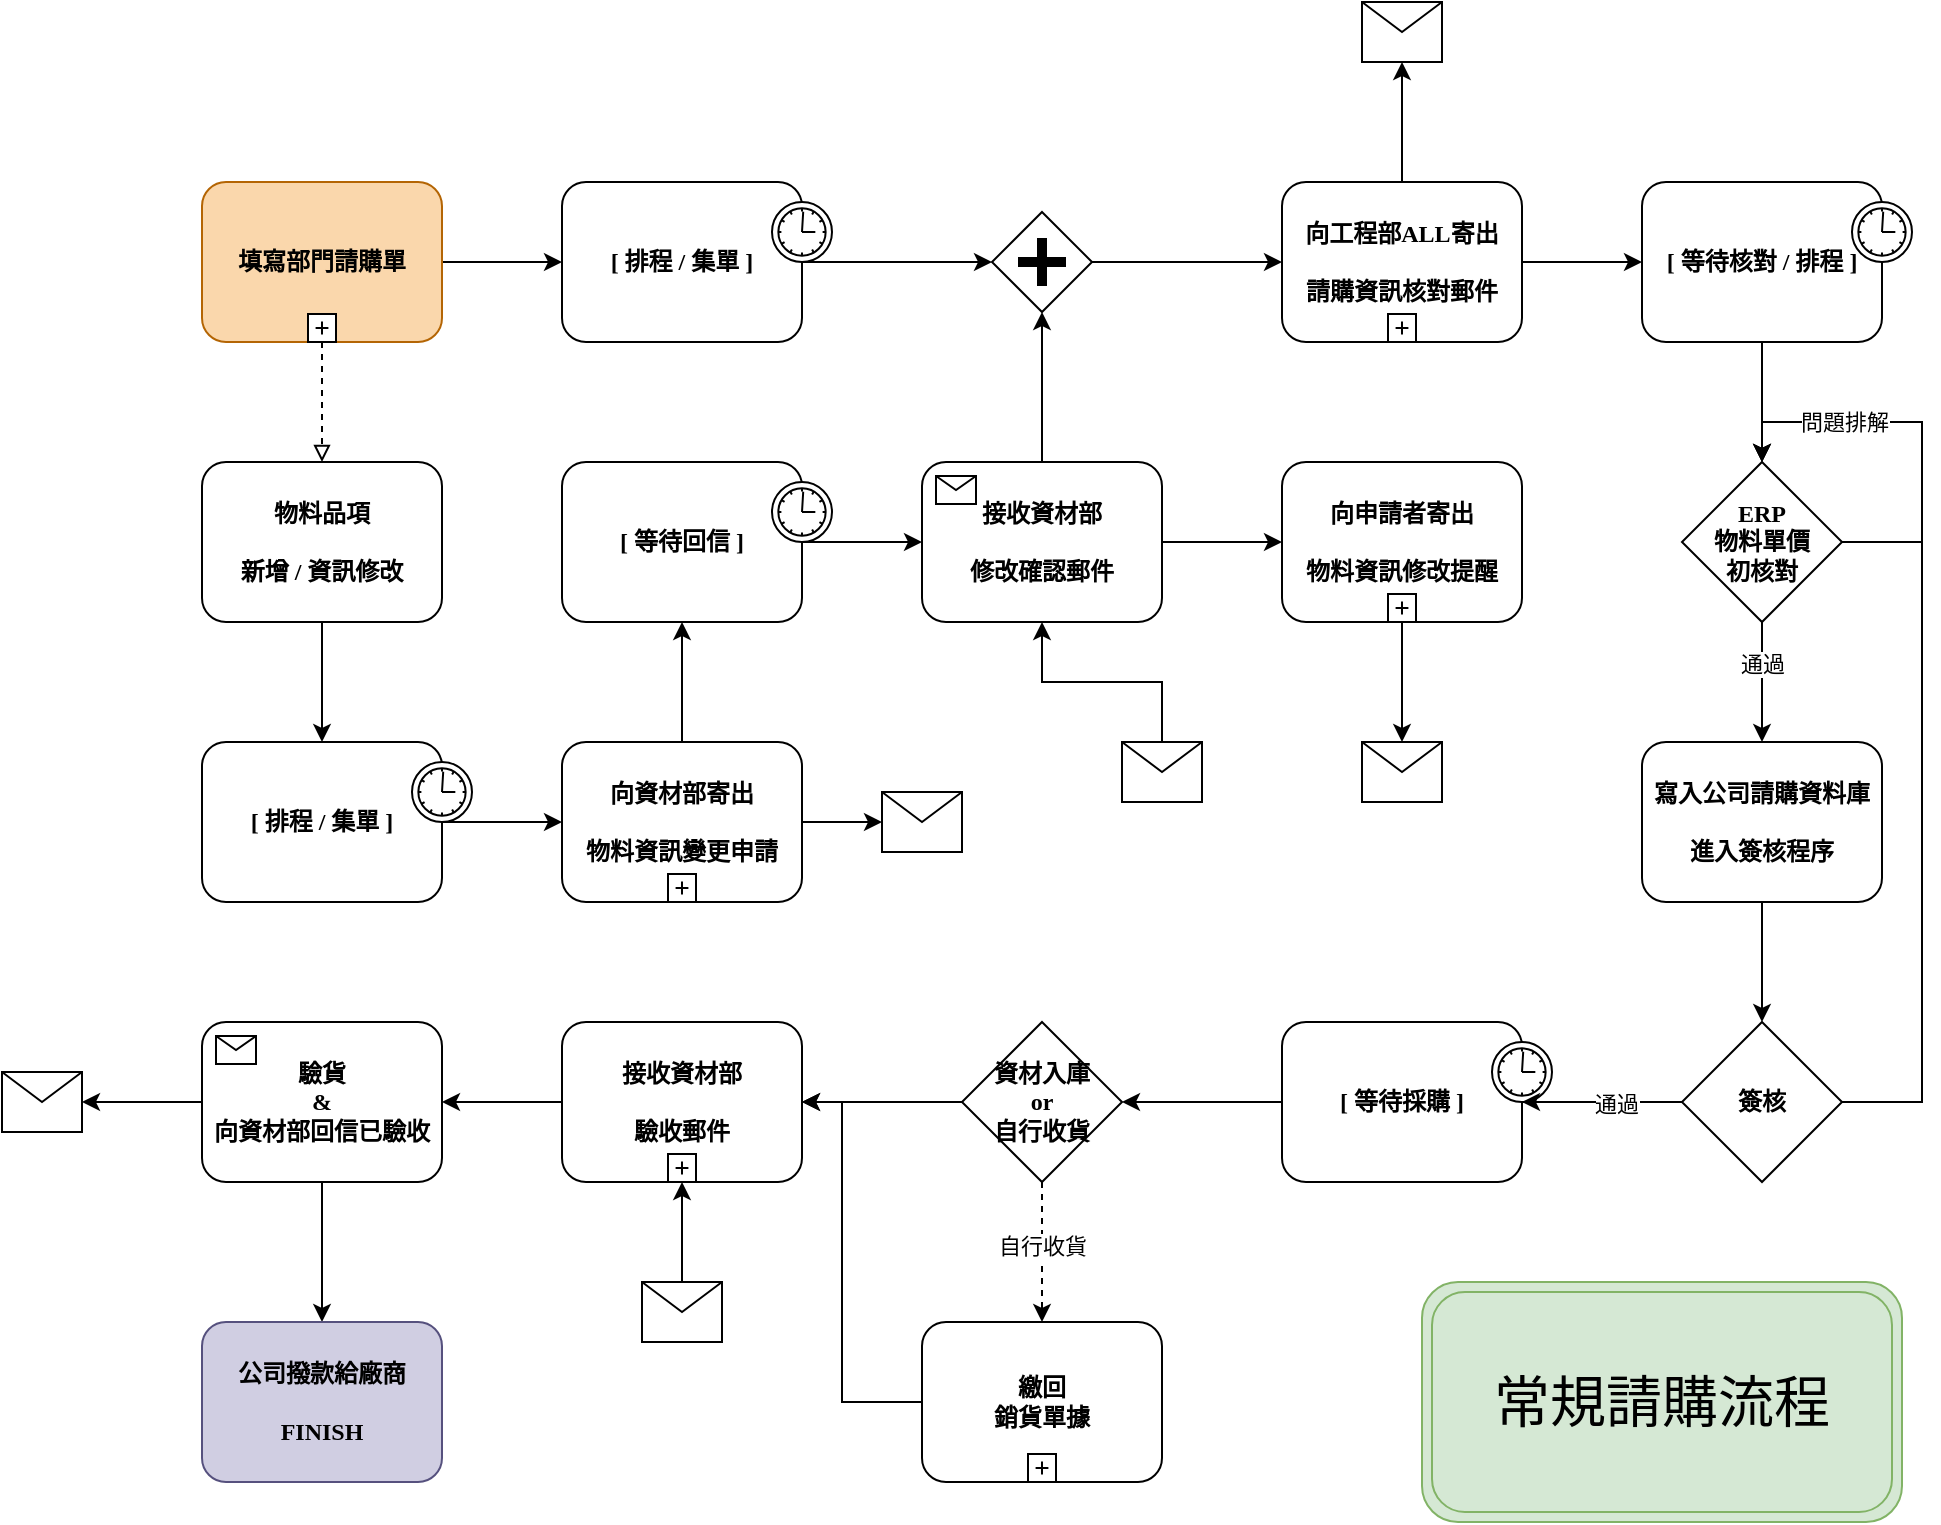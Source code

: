 <mxfile version="24.2.5" type="github">
  <diagram name="Page-1" id="2a216829-ef6e-dabb-86c1-c78162f3ba2b">
    <mxGraphModel dx="1687" dy="878" grid="1" gridSize="10" guides="1" tooltips="1" connect="1" arrows="1" fold="1" page="1" pageScale="1" pageWidth="1100" pageHeight="850" background="none" math="0" shadow="0">
      <root>
        <mxCell id="0" />
        <mxCell id="1" parent="0" />
        <mxCell id="7a84cebc1def654-34" value="" style="shape=message;whiteSpace=wrap;html=1;fontFamily=Noto Sans Traditional Chinese;fontSource=https%3A%2F%2Ffonts.googleapis.com%2Fcss%3Ffamily%3DNoto%2BSans%2BTraditional%2BChinese;fontStyle=1" parent="1" vertex="1">
          <mxGeometry x="490" y="425" width="40" height="30" as="geometry" />
        </mxCell>
        <mxCell id="TqzZcvi7zWRWRfFv5Fhy-15" style="edgeStyle=orthogonalEdgeStyle;rounded=0;orthogonalLoop=1;jettySize=auto;html=1;exitX=0.5;exitY=1;exitDx=0;exitDy=0;dashed=1;endArrow=block;endFill=0;fontFamily=Noto Sans Traditional Chinese;fontSource=https%3A%2F%2Ffonts.googleapis.com%2Fcss%3Ffamily%3DNoto%2BSans%2BTraditional%2BChinese;fontStyle=1" parent="1" source="TqzZcvi7zWRWRfFv5Fhy-11" target="TqzZcvi7zWRWRfFv5Fhy-14" edge="1">
          <mxGeometry relative="1" as="geometry" />
        </mxCell>
        <mxCell id="6lyfN-rFkKTdbZu22b-i-31" style="edgeStyle=orthogonalEdgeStyle;rounded=0;orthogonalLoop=1;jettySize=auto;html=1;" edge="1" parent="1" source="TqzZcvi7zWRWRfFv5Fhy-11" target="6lyfN-rFkKTdbZu22b-i-29">
          <mxGeometry relative="1" as="geometry" />
        </mxCell>
        <mxCell id="TqzZcvi7zWRWRfFv5Fhy-11" value="填寫部門請購單" style="html=1;whiteSpace=wrap;rounded=1;fontFamily=Noto Sans Traditional Chinese;fontSource=https%3A%2F%2Ffonts.googleapis.com%2Fcss%3Ffamily%3DNoto%2BSans%2BTraditional%2BChinese;fontStyle=1;fillColor=#fad7ac;strokeColor=#b46504;" parent="1" vertex="1">
          <mxGeometry x="150" y="120" width="120" height="80" as="geometry" />
        </mxCell>
        <mxCell id="TqzZcvi7zWRWRfFv5Fhy-12" value="" style="html=1;shape=plus;fontFamily=Noto Sans Traditional Chinese;fontSource=https%3A%2F%2Ffonts.googleapis.com%2Fcss%3Ffamily%3DNoto%2BSans%2BTraditional%2BChinese;fontStyle=1" parent="TqzZcvi7zWRWRfFv5Fhy-11" vertex="1">
          <mxGeometry x="0.5" y="1" width="14" height="14" relative="1" as="geometry">
            <mxPoint x="-7" y="-14" as="offset" />
          </mxGeometry>
        </mxCell>
        <mxCell id="TqzZcvi7zWRWRfFv5Fhy-32" style="edgeStyle=orthogonalEdgeStyle;rounded=0;orthogonalLoop=1;jettySize=auto;html=1;fontFamily=Noto Sans Traditional Chinese;fontSource=https%3A%2F%2Ffonts.googleapis.com%2Fcss%3Ffamily%3DNoto%2BSans%2BTraditional%2BChinese;fontStyle=1" parent="1" source="TqzZcvi7zWRWRfFv5Fhy-14" target="TqzZcvi7zWRWRfFv5Fhy-19" edge="1">
          <mxGeometry relative="1" as="geometry" />
        </mxCell>
        <mxCell id="TqzZcvi7zWRWRfFv5Fhy-14" value="物料品項&lt;div&gt;&lt;br&gt;&lt;div&gt;新增 /&amp;nbsp;&lt;span style=&quot;background-color: initial;&quot;&gt;資訊修改&lt;/span&gt;&lt;/div&gt;&lt;/div&gt;" style="shape=ext;rounded=1;html=1;whiteSpace=wrap;fontFamily=Noto Sans Traditional Chinese;fontSource=https%3A%2F%2Ffonts.googleapis.com%2Fcss%3Ffamily%3DNoto%2BSans%2BTraditional%2BChinese;fontStyle=1" parent="1" vertex="1">
          <mxGeometry x="150" y="260" width="120" height="80" as="geometry" />
        </mxCell>
        <mxCell id="TqzZcvi7zWRWRfFv5Fhy-41" style="edgeStyle=orthogonalEdgeStyle;rounded=0;orthogonalLoop=1;jettySize=auto;html=1;fontFamily=Noto Sans Traditional Chinese;fontSource=https%3A%2F%2Ffonts.googleapis.com%2Fcss%3Ffamily%3DNoto%2BSans%2BTraditional%2BChinese;fontStyle=1" parent="1" source="TqzZcvi7zWRWRfFv5Fhy-19" target="TqzZcvi7zWRWRfFv5Fhy-38" edge="1">
          <mxGeometry relative="1" as="geometry" />
        </mxCell>
        <mxCell id="TqzZcvi7zWRWRfFv5Fhy-19" value="&lt;div&gt;[&amp;nbsp;&lt;span style=&quot;background-color: initial;&quot;&gt;排程 / 集單&amp;nbsp;&lt;/span&gt;&lt;span style=&quot;background-color: initial;&quot;&gt;]&lt;/span&gt;&lt;/div&gt;" style="html=1;whiteSpace=wrap;rounded=1;fontFamily=Noto Sans Traditional Chinese;fontSource=https%3A%2F%2Ffonts.googleapis.com%2Fcss%3Ffamily%3DNoto%2BSans%2BTraditional%2BChinese;fontStyle=1" parent="1" vertex="1">
          <mxGeometry x="150" y="400" width="120" height="80" as="geometry" />
        </mxCell>
        <mxCell id="TqzZcvi7zWRWRfFv5Fhy-20" value="" style="shape=mxgraph.bpmn.timer_start;perimeter=ellipsePerimeter;html=1;labelPosition=right;labelBackgroundColor=#ffffff;align=left;fontFamily=Noto Sans Traditional Chinese;fontSource=https%3A%2F%2Ffonts.googleapis.com%2Fcss%3Ffamily%3DNoto%2BSans%2BTraditional%2BChinese;fontStyle=1" parent="TqzZcvi7zWRWRfFv5Fhy-19" vertex="1">
          <mxGeometry x="1" width="30" height="30" relative="1" as="geometry">
            <mxPoint x="-15" y="10" as="offset" />
          </mxGeometry>
        </mxCell>
        <mxCell id="TqzZcvi7zWRWRfFv5Fhy-51" style="edgeStyle=orthogonalEdgeStyle;rounded=0;orthogonalLoop=1;jettySize=auto;html=1;fontFamily=Noto Sans Traditional Chinese;fontSource=https%3A%2F%2Ffonts.googleapis.com%2Fcss%3Ffamily%3DNoto%2BSans%2BTraditional%2BChinese;fontStyle=1" parent="1" source="TqzZcvi7zWRWRfFv5Fhy-21" target="TqzZcvi7zWRWRfFv5Fhy-46" edge="1">
          <mxGeometry relative="1" as="geometry" />
        </mxCell>
        <mxCell id="TqzZcvi7zWRWRfFv5Fhy-66" value="" style="edgeStyle=orthogonalEdgeStyle;rounded=0;orthogonalLoop=1;jettySize=auto;html=1;fontFamily=Noto Sans Traditional Chinese;fontSource=https%3A%2F%2Ffonts.googleapis.com%2Fcss%3Ffamily%3DNoto%2BSans%2BTraditional%2BChinese;fontStyle=1" parent="1" source="TqzZcvi7zWRWRfFv5Fhy-21" target="TqzZcvi7zWRWRfFv5Fhy-64" edge="1">
          <mxGeometry relative="1" as="geometry" />
        </mxCell>
        <mxCell id="TqzZcvi7zWRWRfFv5Fhy-21" value="&lt;div&gt;接收&lt;span style=&quot;background-color: initial;&quot;&gt;資材部&lt;/span&gt;&lt;/div&gt;&lt;div&gt;&lt;br&gt;&lt;/div&gt;修改確認郵件" style="html=1;whiteSpace=wrap;rounded=1;fontFamily=Noto Sans Traditional Chinese;fontSource=https%3A%2F%2Ffonts.googleapis.com%2Fcss%3Ffamily%3DNoto%2BSans%2BTraditional%2BChinese;fontStyle=1" parent="1" vertex="1">
          <mxGeometry x="510" y="260" width="120" height="80" as="geometry" />
        </mxCell>
        <mxCell id="TqzZcvi7zWRWRfFv5Fhy-22" value="" style="html=1;shape=message;fontFamily=Noto Sans Traditional Chinese;fontSource=https%3A%2F%2Ffonts.googleapis.com%2Fcss%3Ffamily%3DNoto%2BSans%2BTraditional%2BChinese;fontStyle=1" parent="TqzZcvi7zWRWRfFv5Fhy-21" vertex="1">
          <mxGeometry width="20" height="14" relative="1" as="geometry">
            <mxPoint x="7" y="7" as="offset" />
          </mxGeometry>
        </mxCell>
        <mxCell id="TqzZcvi7zWRWRfFv5Fhy-31" style="edgeStyle=orthogonalEdgeStyle;rounded=0;orthogonalLoop=1;jettySize=auto;html=1;fontFamily=Noto Sans Traditional Chinese;fontSource=https%3A%2F%2Ffonts.googleapis.com%2Fcss%3Ffamily%3DNoto%2BSans%2BTraditional%2BChinese;fontStyle=1" parent="1" source="TqzZcvi7zWRWRfFv5Fhy-23" target="TqzZcvi7zWRWRfFv5Fhy-21" edge="1">
          <mxGeometry relative="1" as="geometry" />
        </mxCell>
        <mxCell id="TqzZcvi7zWRWRfFv5Fhy-23" value="" style="shape=message;whiteSpace=wrap;html=1;fontFamily=Noto Sans Traditional Chinese;fontSource=https%3A%2F%2Ffonts.googleapis.com%2Fcss%3Ffamily%3DNoto%2BSans%2BTraditional%2BChinese;fontStyle=1" parent="1" vertex="1">
          <mxGeometry x="610" y="400" width="40" height="30" as="geometry" />
        </mxCell>
        <mxCell id="TqzZcvi7zWRWRfFv5Fhy-40" style="edgeStyle=orthogonalEdgeStyle;rounded=0;orthogonalLoop=1;jettySize=auto;html=1;fontFamily=Noto Sans Traditional Chinese;fontSource=https%3A%2F%2Ffonts.googleapis.com%2Fcss%3Ffamily%3DNoto%2BSans%2BTraditional%2BChinese;fontStyle=1" parent="1" source="TqzZcvi7zWRWRfFv5Fhy-38" target="7a84cebc1def654-34" edge="1">
          <mxGeometry relative="1" as="geometry" />
        </mxCell>
        <mxCell id="TqzZcvi7zWRWRfFv5Fhy-44" style="edgeStyle=orthogonalEdgeStyle;rounded=0;orthogonalLoop=1;jettySize=auto;html=1;fontFamily=Noto Sans Traditional Chinese;fontSource=https%3A%2F%2Ffonts.googleapis.com%2Fcss%3Ffamily%3DNoto%2BSans%2BTraditional%2BChinese;fontStyle=1" parent="1" source="TqzZcvi7zWRWRfFv5Fhy-38" target="TqzZcvi7zWRWRfFv5Fhy-42" edge="1">
          <mxGeometry relative="1" as="geometry" />
        </mxCell>
        <mxCell id="TqzZcvi7zWRWRfFv5Fhy-38" value="向資材部寄出&lt;div&gt;&lt;br&gt;&lt;/div&gt;&lt;div&gt;物料資訊&lt;span style=&quot;background-color: initial;&quot;&gt;變更申請&lt;/span&gt;&lt;/div&gt;" style="html=1;whiteSpace=wrap;rounded=1;fontFamily=Noto Sans Traditional Chinese;fontSource=https%3A%2F%2Ffonts.googleapis.com%2Fcss%3Ffamily%3DNoto%2BSans%2BTraditional%2BChinese;fontStyle=1" parent="1" vertex="1">
          <mxGeometry x="330" y="400" width="120" height="80" as="geometry" />
        </mxCell>
        <mxCell id="TqzZcvi7zWRWRfFv5Fhy-39" value="" style="html=1;shape=plus;fontFamily=Noto Sans Traditional Chinese;fontSource=https%3A%2F%2Ffonts.googleapis.com%2Fcss%3Ffamily%3DNoto%2BSans%2BTraditional%2BChinese;fontStyle=1" parent="TqzZcvi7zWRWRfFv5Fhy-38" vertex="1">
          <mxGeometry x="0.5" y="1" width="14" height="14" relative="1" as="geometry">
            <mxPoint x="-7" y="-14" as="offset" />
          </mxGeometry>
        </mxCell>
        <mxCell id="TqzZcvi7zWRWRfFv5Fhy-45" style="edgeStyle=orthogonalEdgeStyle;rounded=0;orthogonalLoop=1;jettySize=auto;html=1;fontFamily=Noto Sans Traditional Chinese;fontSource=https%3A%2F%2Ffonts.googleapis.com%2Fcss%3Ffamily%3DNoto%2BSans%2BTraditional%2BChinese;fontStyle=1" parent="1" source="TqzZcvi7zWRWRfFv5Fhy-42" target="TqzZcvi7zWRWRfFv5Fhy-21" edge="1">
          <mxGeometry relative="1" as="geometry" />
        </mxCell>
        <mxCell id="TqzZcvi7zWRWRfFv5Fhy-42" value="&lt;div&gt;[ 等待回信&lt;span style=&quot;background-color: initial;&quot;&gt;&amp;nbsp;&lt;/span&gt;&lt;span style=&quot;background-color: initial;&quot;&gt;]&lt;/span&gt;&lt;/div&gt;" style="html=1;whiteSpace=wrap;rounded=1;fontFamily=Noto Sans Traditional Chinese;fontSource=https%3A%2F%2Ffonts.googleapis.com%2Fcss%3Ffamily%3DNoto%2BSans%2BTraditional%2BChinese;fontStyle=1" parent="1" vertex="1">
          <mxGeometry x="330" y="260" width="120" height="80" as="geometry" />
        </mxCell>
        <mxCell id="TqzZcvi7zWRWRfFv5Fhy-43" value="" style="shape=mxgraph.bpmn.timer_start;perimeter=ellipsePerimeter;html=1;labelPosition=right;labelBackgroundColor=#ffffff;align=left;fontFamily=Noto Sans Traditional Chinese;fontSource=https%3A%2F%2Ffonts.googleapis.com%2Fcss%3Ffamily%3DNoto%2BSans%2BTraditional%2BChinese;fontStyle=1" parent="TqzZcvi7zWRWRfFv5Fhy-42" vertex="1">
          <mxGeometry x="1" width="30" height="30" relative="1" as="geometry">
            <mxPoint x="-15" y="10" as="offset" />
          </mxGeometry>
        </mxCell>
        <mxCell id="TqzZcvi7zWRWRfFv5Fhy-55" value="" style="edgeStyle=orthogonalEdgeStyle;rounded=0;orthogonalLoop=1;jettySize=auto;html=1;fontFamily=Noto Sans Traditional Chinese;fontSource=https%3A%2F%2Ffonts.googleapis.com%2Fcss%3Ffamily%3DNoto%2BSans%2BTraditional%2BChinese;fontStyle=1" parent="1" source="TqzZcvi7zWRWRfFv5Fhy-46" target="TqzZcvi7zWRWRfFv5Fhy-52" edge="1">
          <mxGeometry relative="1" as="geometry" />
        </mxCell>
        <mxCell id="TqzZcvi7zWRWRfFv5Fhy-46" value="" style="shape=mxgraph.bpmn.shape;html=1;verticalLabelPosition=bottom;labelBackgroundColor=#ffffff;verticalAlign=top;perimeter=rhombusPerimeter;background=gateway;outline=none;symbol=parallelGw;fontFamily=Noto Sans Traditional Chinese;fontSource=https%3A%2F%2Ffonts.googleapis.com%2Fcss%3Ffamily%3DNoto%2BSans%2BTraditional%2BChinese;fontStyle=1" parent="1" vertex="1">
          <mxGeometry x="545" y="135" width="50" height="50" as="geometry" />
        </mxCell>
        <mxCell id="TqzZcvi7zWRWRfFv5Fhy-58" value="" style="edgeStyle=orthogonalEdgeStyle;rounded=0;orthogonalLoop=1;jettySize=auto;html=1;fontFamily=Noto Sans Traditional Chinese;fontSource=https%3A%2F%2Ffonts.googleapis.com%2Fcss%3Ffamily%3DNoto%2BSans%2BTraditional%2BChinese;fontStyle=1" parent="1" source="TqzZcvi7zWRWRfFv5Fhy-52" target="TqzZcvi7zWRWRfFv5Fhy-56" edge="1">
          <mxGeometry relative="1" as="geometry" />
        </mxCell>
        <mxCell id="TqzZcvi7zWRWRfFv5Fhy-61" value="" style="edgeStyle=orthogonalEdgeStyle;rounded=0;orthogonalLoop=1;jettySize=auto;html=1;fontFamily=Noto Sans Traditional Chinese;fontSource=https%3A%2F%2Ffonts.googleapis.com%2Fcss%3Ffamily%3DNoto%2BSans%2BTraditional%2BChinese;fontStyle=1" parent="1" source="TqzZcvi7zWRWRfFv5Fhy-52" target="TqzZcvi7zWRWRfFv5Fhy-59" edge="1">
          <mxGeometry relative="1" as="geometry" />
        </mxCell>
        <mxCell id="TqzZcvi7zWRWRfFv5Fhy-52" value="&lt;div&gt;向工程部ALL&lt;span style=&quot;background-color: initial;&quot;&gt;寄出&lt;/span&gt;&lt;/div&gt;&lt;div&gt;&lt;span style=&quot;background-color: initial;&quot;&gt;&lt;br&gt;&lt;/span&gt;&lt;/div&gt;&lt;div&gt;&lt;span style=&quot;background-color: initial;&quot;&gt;請購資訊核對&lt;/span&gt;&lt;span style=&quot;background-color: initial;&quot;&gt;郵件&lt;/span&gt;&lt;/div&gt;" style="html=1;whiteSpace=wrap;rounded=1;fontFamily=Noto Sans Traditional Chinese;fontSource=https%3A%2F%2Ffonts.googleapis.com%2Fcss%3Ffamily%3DNoto%2BSans%2BTraditional%2BChinese;fontStyle=1" parent="1" vertex="1">
          <mxGeometry x="690" y="120" width="120" height="80" as="geometry" />
        </mxCell>
        <mxCell id="TqzZcvi7zWRWRfFv5Fhy-53" value="" style="html=1;shape=plus;fontFamily=Noto Sans Traditional Chinese;fontSource=https%3A%2F%2Ffonts.googleapis.com%2Fcss%3Ffamily%3DNoto%2BSans%2BTraditional%2BChinese;fontStyle=1" parent="TqzZcvi7zWRWRfFv5Fhy-52" vertex="1">
          <mxGeometry x="0.5" y="1" width="14" height="14" relative="1" as="geometry">
            <mxPoint x="-7" y="-14" as="offset" />
          </mxGeometry>
        </mxCell>
        <mxCell id="TqzZcvi7zWRWRfFv5Fhy-56" value="" style="shape=message;whiteSpace=wrap;html=1;fontFamily=Noto Sans Traditional Chinese;fontSource=https%3A%2F%2Ffonts.googleapis.com%2Fcss%3Ffamily%3DNoto%2BSans%2BTraditional%2BChinese;fontStyle=1" parent="1" vertex="1">
          <mxGeometry x="730" y="30" width="40" height="30" as="geometry" />
        </mxCell>
        <mxCell id="TqzZcvi7zWRWRfFv5Fhy-72" value="" style="edgeStyle=orthogonalEdgeStyle;rounded=0;orthogonalLoop=1;jettySize=auto;html=1;" parent="1" source="TqzZcvi7zWRWRfFv5Fhy-59" target="TqzZcvi7zWRWRfFv5Fhy-71" edge="1">
          <mxGeometry relative="1" as="geometry" />
        </mxCell>
        <mxCell id="TqzZcvi7zWRWRfFv5Fhy-59" value="&lt;div&gt;[&amp;nbsp;&lt;span style=&quot;background-color: initial;&quot;&gt;等待核對&amp;nbsp;&lt;/span&gt;&lt;span style=&quot;background-color: initial;&quot;&gt;/&amp;nbsp;&lt;/span&gt;&lt;span style=&quot;background-color: initial;&quot;&gt;排程&lt;/span&gt;&lt;span style=&quot;background-color: initial;&quot;&gt;&amp;nbsp;&lt;/span&gt;&lt;span style=&quot;background-color: initial;&quot;&gt;]&lt;/span&gt;&lt;/div&gt;" style="html=1;whiteSpace=wrap;rounded=1;fontFamily=Noto Sans Traditional Chinese;fontSource=https%3A%2F%2Ffonts.googleapis.com%2Fcss%3Ffamily%3DNoto%2BSans%2BTraditional%2BChinese;fontStyle=1" parent="1" vertex="1">
          <mxGeometry x="870" y="120" width="120" height="80" as="geometry" />
        </mxCell>
        <mxCell id="TqzZcvi7zWRWRfFv5Fhy-60" value="" style="shape=mxgraph.bpmn.timer_start;perimeter=ellipsePerimeter;html=1;labelPosition=right;labelBackgroundColor=#ffffff;align=left;fontFamily=Noto Sans Traditional Chinese;fontSource=https%3A%2F%2Ffonts.googleapis.com%2Fcss%3Ffamily%3DNoto%2BSans%2BTraditional%2BChinese;fontStyle=1" parent="TqzZcvi7zWRWRfFv5Fhy-59" vertex="1">
          <mxGeometry x="1" width="30" height="30" relative="1" as="geometry">
            <mxPoint x="-15" y="10" as="offset" />
          </mxGeometry>
        </mxCell>
        <mxCell id="TqzZcvi7zWRWRfFv5Fhy-69" value="" style="edgeStyle=orthogonalEdgeStyle;rounded=0;orthogonalLoop=1;jettySize=auto;html=1;fontFamily=Noto Sans Traditional Chinese;fontSource=https%3A%2F%2Ffonts.googleapis.com%2Fcss%3Ffamily%3DNoto%2BSans%2BTraditional%2BChinese;fontStyle=1" parent="1" source="TqzZcvi7zWRWRfFv5Fhy-64" target="TqzZcvi7zWRWRfFv5Fhy-68" edge="1">
          <mxGeometry relative="1" as="geometry" />
        </mxCell>
        <mxCell id="TqzZcvi7zWRWRfFv5Fhy-64" value="&lt;div&gt;向申請者&lt;span style=&quot;background-color: initial;&quot;&gt;寄出&lt;/span&gt;&lt;/div&gt;&lt;div&gt;&lt;span style=&quot;background-color: initial;&quot;&gt;&lt;br&gt;&lt;/span&gt;&lt;/div&gt;&lt;div&gt;&lt;span style=&quot;background-color: initial;&quot;&gt;物料資訊修改提醒&lt;/span&gt;&lt;/div&gt;" style="html=1;whiteSpace=wrap;rounded=1;fontFamily=Noto Sans Traditional Chinese;fontSource=https%3A%2F%2Ffonts.googleapis.com%2Fcss%3Ffamily%3DNoto%2BSans%2BTraditional%2BChinese;fontStyle=1" parent="1" vertex="1">
          <mxGeometry x="690" y="260" width="120" height="80" as="geometry" />
        </mxCell>
        <mxCell id="TqzZcvi7zWRWRfFv5Fhy-65" value="" style="html=1;shape=plus;fontFamily=Noto Sans Traditional Chinese;fontSource=https%3A%2F%2Ffonts.googleapis.com%2Fcss%3Ffamily%3DNoto%2BSans%2BTraditional%2BChinese;fontStyle=1" parent="TqzZcvi7zWRWRfFv5Fhy-64" vertex="1">
          <mxGeometry x="0.5" y="1" width="14" height="14" relative="1" as="geometry">
            <mxPoint x="-7" y="-14" as="offset" />
          </mxGeometry>
        </mxCell>
        <mxCell id="TqzZcvi7zWRWRfFv5Fhy-68" value="" style="shape=message;whiteSpace=wrap;html=1;fontFamily=Noto Sans Traditional Chinese;fontSource=https%3A%2F%2Ffonts.googleapis.com%2Fcss%3Ffamily%3DNoto%2BSans%2BTraditional%2BChinese;fontStyle=1" parent="1" vertex="1">
          <mxGeometry x="730" y="400" width="40" height="30" as="geometry" />
        </mxCell>
        <mxCell id="TqzZcvi7zWRWRfFv5Fhy-78" value="" style="edgeStyle=orthogonalEdgeStyle;rounded=0;orthogonalLoop=1;jettySize=auto;html=1;" parent="1" source="TqzZcvi7zWRWRfFv5Fhy-71" target="TqzZcvi7zWRWRfFv5Fhy-77" edge="1">
          <mxGeometry relative="1" as="geometry" />
        </mxCell>
        <mxCell id="TqzZcvi7zWRWRfFv5Fhy-79" value="通過" style="edgeLabel;html=1;align=center;verticalAlign=middle;resizable=0;points=[];" parent="TqzZcvi7zWRWRfFv5Fhy-78" vertex="1" connectable="0">
          <mxGeometry x="-0.685" y="-2" relative="1" as="geometry">
            <mxPoint x="2" y="11" as="offset" />
          </mxGeometry>
        </mxCell>
        <mxCell id="TqzZcvi7zWRWRfFv5Fhy-71" value="&lt;span style=&quot;font-weight: 700;&quot;&gt;ERP&lt;/span&gt;&lt;div style=&quot;font-weight: 700;&quot;&gt;&lt;span style=&quot;background-color: initial;&quot;&gt;物料單價&lt;/span&gt;&lt;/div&gt;&lt;div style=&quot;font-weight: 700;&quot;&gt;&lt;span style=&quot;background-color: initial;&quot;&gt;初核對&lt;/span&gt;&lt;br&gt;&lt;/div&gt;" style="rhombus;whiteSpace=wrap;html=1;fontFamily=Noto Sans Traditional Chinese;fontSource=https%3A%2F%2Ffonts.googleapis.com%2Fcss%3Ffamily%3DNoto%2BSans%2BTraditional%2BChinese;" parent="1" vertex="1">
          <mxGeometry x="890" y="260" width="80" height="80" as="geometry" />
        </mxCell>
        <mxCell id="6lyfN-rFkKTdbZu22b-i-5" style="edgeStyle=orthogonalEdgeStyle;rounded=0;orthogonalLoop=1;jettySize=auto;html=1;" edge="1" parent="1" source="TqzZcvi7zWRWRfFv5Fhy-77" target="6lyfN-rFkKTdbZu22b-i-4">
          <mxGeometry relative="1" as="geometry" />
        </mxCell>
        <mxCell id="TqzZcvi7zWRWRfFv5Fhy-77" value="&lt;div&gt;&lt;span style=&quot;background-color: initial;&quot;&gt;寫入公司請購&lt;/span&gt;&lt;span style=&quot;background-color: initial;&quot;&gt;資料庫&lt;/span&gt;&lt;/div&gt;&lt;div&gt;&lt;span style=&quot;background-color: initial;&quot;&gt;&lt;br&gt;&lt;/span&gt;&lt;/div&gt;&lt;div&gt;&lt;span style=&quot;background-color: initial;&quot;&gt;進入簽核程序&lt;/span&gt;&lt;/div&gt;" style="shape=ext;rounded=1;html=1;whiteSpace=wrap;fontFamily=Noto Sans Traditional Chinese;fontSource=https%3A%2F%2Ffonts.googleapis.com%2Fcss%3Ffamily%3DNoto%2BSans%2BTraditional%2BChinese;fontStyle=1" parent="1" vertex="1">
          <mxGeometry x="870" y="400" width="120" height="80" as="geometry" />
        </mxCell>
        <mxCell id="TqzZcvi7zWRWRfFv5Fhy-81" style="edgeStyle=orthogonalEdgeStyle;rounded=0;orthogonalLoop=1;jettySize=auto;html=1;entryX=0.5;entryY=0;entryDx=0;entryDy=0;" parent="1" target="TqzZcvi7zWRWRfFv5Fhy-71" edge="1">
          <mxGeometry relative="1" as="geometry">
            <Array as="points">
              <mxPoint x="1010" y="300" />
              <mxPoint x="1010" y="240" />
              <mxPoint x="930" y="240" />
            </Array>
            <mxPoint x="970" y="300" as="sourcePoint" />
          </mxGeometry>
        </mxCell>
        <mxCell id="6lyfN-rFkKTdbZu22b-i-38" value="" style="edgeStyle=orthogonalEdgeStyle;rounded=0;orthogonalLoop=1;jettySize=auto;html=1;" edge="1" parent="1" source="6lyfN-rFkKTdbZu22b-i-1" target="6lyfN-rFkKTdbZu22b-i-36">
          <mxGeometry relative="1" as="geometry" />
        </mxCell>
        <mxCell id="6lyfN-rFkKTdbZu22b-i-1" value="[ 等待採購 ]" style="html=1;whiteSpace=wrap;rounded=1;fontFamily=Noto Sans Traditional Chinese;fontSource=https%3A%2F%2Ffonts.googleapis.com%2Fcss%3Ffamily%3DNoto%2BSans%2BTraditional%2BChinese;fontStyle=1" vertex="1" parent="1">
          <mxGeometry x="690" y="540" width="120" height="80" as="geometry" />
        </mxCell>
        <mxCell id="6lyfN-rFkKTdbZu22b-i-2" value="" style="shape=mxgraph.bpmn.timer_start;perimeter=ellipsePerimeter;html=1;labelPosition=right;labelBackgroundColor=#ffffff;align=left;fontFamily=Noto Sans Traditional Chinese;fontSource=https%3A%2F%2Ffonts.googleapis.com%2Fcss%3Ffamily%3DNoto%2BSans%2BTraditional%2BChinese;fontStyle=1" vertex="1" parent="6lyfN-rFkKTdbZu22b-i-1">
          <mxGeometry x="1" width="30" height="30" relative="1" as="geometry">
            <mxPoint x="-15" y="10" as="offset" />
          </mxGeometry>
        </mxCell>
        <mxCell id="6lyfN-rFkKTdbZu22b-i-6" value="" style="edgeStyle=orthogonalEdgeStyle;rounded=0;orthogonalLoop=1;jettySize=auto;html=1;" edge="1" parent="1" source="6lyfN-rFkKTdbZu22b-i-4" target="6lyfN-rFkKTdbZu22b-i-1">
          <mxGeometry relative="1" as="geometry" />
        </mxCell>
        <mxCell id="6lyfN-rFkKTdbZu22b-i-12" value="通過" style="edgeLabel;html=1;align=center;verticalAlign=middle;resizable=0;points=[];" vertex="1" connectable="0" parent="6lyfN-rFkKTdbZu22b-i-6">
          <mxGeometry x="-0.175" y="1" relative="1" as="geometry">
            <mxPoint as="offset" />
          </mxGeometry>
        </mxCell>
        <mxCell id="6lyfN-rFkKTdbZu22b-i-9" style="edgeStyle=orthogonalEdgeStyle;rounded=0;orthogonalLoop=1;jettySize=auto;html=1;entryX=0.5;entryY=0;entryDx=0;entryDy=0;" edge="1" parent="1" source="6lyfN-rFkKTdbZu22b-i-4" target="TqzZcvi7zWRWRfFv5Fhy-71">
          <mxGeometry relative="1" as="geometry">
            <Array as="points">
              <mxPoint x="1010" y="580" />
              <mxPoint x="1010" y="240" />
              <mxPoint x="930" y="240" />
            </Array>
          </mxGeometry>
        </mxCell>
        <mxCell id="6lyfN-rFkKTdbZu22b-i-45" value="問題排解" style="edgeLabel;html=1;align=center;verticalAlign=middle;resizable=0;points=[];" vertex="1" connectable="0" parent="6lyfN-rFkKTdbZu22b-i-9">
          <mxGeometry x="0.778" relative="1" as="geometry">
            <mxPoint x="7" as="offset" />
          </mxGeometry>
        </mxCell>
        <mxCell id="6lyfN-rFkKTdbZu22b-i-4" value="&lt;div style=&quot;font-weight: 700;&quot;&gt;簽核&lt;/div&gt;" style="rhombus;whiteSpace=wrap;html=1;fontFamily=Noto Sans Traditional Chinese;fontSource=https%3A%2F%2Ffonts.googleapis.com%2Fcss%3Ffamily%3DNoto%2BSans%2BTraditional%2BChinese;" vertex="1" parent="1">
          <mxGeometry x="890" y="540" width="80" height="80" as="geometry" />
        </mxCell>
        <mxCell id="6lyfN-rFkKTdbZu22b-i-24" value="" style="edgeStyle=orthogonalEdgeStyle;rounded=0;orthogonalLoop=1;jettySize=auto;html=1;" edge="1" parent="1" source="6lyfN-rFkKTdbZu22b-i-13" target="6lyfN-rFkKTdbZu22b-i-23">
          <mxGeometry relative="1" as="geometry" />
        </mxCell>
        <mxCell id="6lyfN-rFkKTdbZu22b-i-49" value="" style="edgeStyle=orthogonalEdgeStyle;rounded=0;orthogonalLoop=1;jettySize=auto;html=1;" edge="1" parent="1" source="6lyfN-rFkKTdbZu22b-i-13" target="6lyfN-rFkKTdbZu22b-i-48">
          <mxGeometry relative="1" as="geometry" />
        </mxCell>
        <mxCell id="6lyfN-rFkKTdbZu22b-i-13" value="驗貨&lt;div&gt;&amp;amp;&lt;/div&gt;&lt;div&gt;向資材部&lt;span style=&quot;background-color: initial;&quot;&gt;回信已驗收&lt;/span&gt;&lt;/div&gt;" style="html=1;whiteSpace=wrap;rounded=1;fontFamily=Noto Sans Traditional Chinese;fontSource=https%3A%2F%2Ffonts.googleapis.com%2Fcss%3Ffamily%3DNoto%2BSans%2BTraditional%2BChinese;fontStyle=1" vertex="1" parent="1">
          <mxGeometry x="150" y="540" width="120" height="80" as="geometry" />
        </mxCell>
        <mxCell id="6lyfN-rFkKTdbZu22b-i-14" value="" style="html=1;shape=message;fontFamily=Noto Sans Traditional Chinese;fontSource=https%3A%2F%2Ffonts.googleapis.com%2Fcss%3Ffamily%3DNoto%2BSans%2BTraditional%2BChinese;fontStyle=1" vertex="1" parent="6lyfN-rFkKTdbZu22b-i-13">
          <mxGeometry width="20" height="14" relative="1" as="geometry">
            <mxPoint x="7" y="7" as="offset" />
          </mxGeometry>
        </mxCell>
        <mxCell id="6lyfN-rFkKTdbZu22b-i-22" style="edgeStyle=orthogonalEdgeStyle;rounded=0;orthogonalLoop=1;jettySize=auto;html=1;" edge="1" parent="1" source="6lyfN-rFkKTdbZu22b-i-15" target="6lyfN-rFkKTdbZu22b-i-13">
          <mxGeometry relative="1" as="geometry" />
        </mxCell>
        <mxCell id="6lyfN-rFkKTdbZu22b-i-15" value="&lt;div&gt;&lt;span style=&quot;background-color: initial;&quot;&gt;接收資材部&lt;/span&gt;&lt;/div&gt;&lt;div&gt;&lt;span style=&quot;background-color: initial;&quot;&gt;&lt;br&gt;&lt;/span&gt;&lt;/div&gt;&lt;div&gt;&lt;span style=&quot;background-color: initial;&quot;&gt;驗收&lt;/span&gt;&lt;span style=&quot;background-color: initial;&quot;&gt;郵件&lt;/span&gt;&lt;br&gt;&lt;/div&gt;" style="html=1;whiteSpace=wrap;rounded=1;fontFamily=Noto Sans Traditional Chinese;fontSource=https%3A%2F%2Ffonts.googleapis.com%2Fcss%3Ffamily%3DNoto%2BSans%2BTraditional%2BChinese;fontStyle=1" vertex="1" parent="1">
          <mxGeometry x="330" y="540" width="120" height="80" as="geometry" />
        </mxCell>
        <mxCell id="6lyfN-rFkKTdbZu22b-i-16" value="" style="html=1;shape=plus;fontFamily=Noto Sans Traditional Chinese;fontSource=https%3A%2F%2Ffonts.googleapis.com%2Fcss%3Ffamily%3DNoto%2BSans%2BTraditional%2BChinese;fontStyle=1" vertex="1" parent="6lyfN-rFkKTdbZu22b-i-15">
          <mxGeometry x="0.5" y="1" width="14" height="14" relative="1" as="geometry">
            <mxPoint x="-7" y="-14" as="offset" />
          </mxGeometry>
        </mxCell>
        <mxCell id="6lyfN-rFkKTdbZu22b-i-21" style="edgeStyle=orthogonalEdgeStyle;rounded=0;orthogonalLoop=1;jettySize=auto;html=1;" edge="1" parent="1" source="6lyfN-rFkKTdbZu22b-i-17" target="6lyfN-rFkKTdbZu22b-i-15">
          <mxGeometry relative="1" as="geometry" />
        </mxCell>
        <mxCell id="6lyfN-rFkKTdbZu22b-i-17" value="" style="shape=message;whiteSpace=wrap;html=1;fontFamily=Noto Sans Traditional Chinese;fontSource=https%3A%2F%2Ffonts.googleapis.com%2Fcss%3Ffamily%3DNoto%2BSans%2BTraditional%2BChinese;fontStyle=1" vertex="1" parent="1">
          <mxGeometry x="370" y="670" width="40" height="30" as="geometry" />
        </mxCell>
        <mxCell id="6lyfN-rFkKTdbZu22b-i-23" value="" style="shape=message;whiteSpace=wrap;html=1;fontFamily=Noto Sans Traditional Chinese;fontSource=https%3A%2F%2Ffonts.googleapis.com%2Fcss%3Ffamily%3DNoto%2BSans%2BTraditional%2BChinese;fontStyle=1" vertex="1" parent="1">
          <mxGeometry x="50" y="565" width="40" height="30" as="geometry" />
        </mxCell>
        <mxCell id="6lyfN-rFkKTdbZu22b-i-33" value="" style="edgeStyle=orthogonalEdgeStyle;rounded=0;orthogonalLoop=1;jettySize=auto;html=1;" edge="1" parent="1" source="6lyfN-rFkKTdbZu22b-i-29" target="TqzZcvi7zWRWRfFv5Fhy-46">
          <mxGeometry relative="1" as="geometry" />
        </mxCell>
        <mxCell id="6lyfN-rFkKTdbZu22b-i-29" value="&lt;div&gt;[ 排程 /&amp;nbsp;&lt;span style=&quot;background-color: initial;&quot;&gt;集單&amp;nbsp;&lt;/span&gt;&lt;span style=&quot;background-color: initial;&quot;&gt;]&lt;/span&gt;&lt;/div&gt;" style="html=1;whiteSpace=wrap;rounded=1;fontFamily=Noto Sans Traditional Chinese;fontSource=https%3A%2F%2Ffonts.googleapis.com%2Fcss%3Ffamily%3DNoto%2BSans%2BTraditional%2BChinese;fontStyle=1" vertex="1" parent="1">
          <mxGeometry x="330" y="120" width="120" height="80" as="geometry" />
        </mxCell>
        <mxCell id="6lyfN-rFkKTdbZu22b-i-30" value="" style="shape=mxgraph.bpmn.timer_start;perimeter=ellipsePerimeter;html=1;labelPosition=right;labelBackgroundColor=#ffffff;align=left;fontFamily=Noto Sans Traditional Chinese;fontSource=https%3A%2F%2Ffonts.googleapis.com%2Fcss%3Ffamily%3DNoto%2BSans%2BTraditional%2BChinese;fontStyle=1" vertex="1" parent="6lyfN-rFkKTdbZu22b-i-29">
          <mxGeometry x="1" width="30" height="30" relative="1" as="geometry">
            <mxPoint x="-15" y="10" as="offset" />
          </mxGeometry>
        </mxCell>
        <mxCell id="6lyfN-rFkKTdbZu22b-i-39" value="" style="edgeStyle=orthogonalEdgeStyle;rounded=0;orthogonalLoop=1;jettySize=auto;html=1;" edge="1" parent="1" source="6lyfN-rFkKTdbZu22b-i-36" target="6lyfN-rFkKTdbZu22b-i-15">
          <mxGeometry relative="1" as="geometry" />
        </mxCell>
        <mxCell id="6lyfN-rFkKTdbZu22b-i-42" style="edgeStyle=orthogonalEdgeStyle;rounded=0;orthogonalLoop=1;jettySize=auto;html=1;dashed=1;" edge="1" parent="1" source="6lyfN-rFkKTdbZu22b-i-36" target="6lyfN-rFkKTdbZu22b-i-40">
          <mxGeometry relative="1" as="geometry" />
        </mxCell>
        <mxCell id="6lyfN-rFkKTdbZu22b-i-44" value="自行收貨" style="edgeLabel;html=1;align=center;verticalAlign=middle;resizable=0;points=[];" vertex="1" connectable="0" parent="6lyfN-rFkKTdbZu22b-i-42">
          <mxGeometry x="-0.086" y="-4" relative="1" as="geometry">
            <mxPoint x="4" as="offset" />
          </mxGeometry>
        </mxCell>
        <mxCell id="6lyfN-rFkKTdbZu22b-i-36" value="資材入庫&lt;div&gt;or&lt;/div&gt;&lt;div&gt;自行收貨&lt;/div&gt;" style="rhombus;whiteSpace=wrap;html=1;fontFamily=Noto Sans Traditional Chinese;fontSource=https%3A%2F%2Ffonts.googleapis.com%2Fcss%3Ffamily%3DNoto%2BSans%2BTraditional%2BChinese;fontStyle=1" vertex="1" parent="1">
          <mxGeometry x="530" y="540" width="80" height="80" as="geometry" />
        </mxCell>
        <mxCell id="6lyfN-rFkKTdbZu22b-i-37" style="edgeStyle=orthogonalEdgeStyle;rounded=0;orthogonalLoop=1;jettySize=auto;html=1;exitX=0.5;exitY=1;exitDx=0;exitDy=0;" edge="1" parent="1" source="TqzZcvi7zWRWRfFv5Fhy-23" target="TqzZcvi7zWRWRfFv5Fhy-23">
          <mxGeometry relative="1" as="geometry" />
        </mxCell>
        <mxCell id="6lyfN-rFkKTdbZu22b-i-43" style="edgeStyle=orthogonalEdgeStyle;rounded=0;orthogonalLoop=1;jettySize=auto;html=1;" edge="1" parent="1" source="6lyfN-rFkKTdbZu22b-i-40" target="6lyfN-rFkKTdbZu22b-i-15">
          <mxGeometry relative="1" as="geometry">
            <Array as="points">
              <mxPoint x="470" y="730" />
              <mxPoint x="470" y="580" />
            </Array>
          </mxGeometry>
        </mxCell>
        <mxCell id="6lyfN-rFkKTdbZu22b-i-40" value="繳回&lt;div&gt;&lt;span style=&quot;background-color: initial;&quot;&gt;銷貨單據&lt;/span&gt;&lt;br&gt;&lt;/div&gt;" style="html=1;whiteSpace=wrap;rounded=1;fontFamily=Noto Sans Traditional Chinese;fontSource=https%3A%2F%2Ffonts.googleapis.com%2Fcss%3Ffamily%3DNoto%2BSans%2BTraditional%2BChinese;fontStyle=1" vertex="1" parent="1">
          <mxGeometry x="510" y="690" width="120" height="80" as="geometry" />
        </mxCell>
        <mxCell id="6lyfN-rFkKTdbZu22b-i-41" value="" style="html=1;shape=plus;fontFamily=Noto Sans Traditional Chinese;fontSource=https%3A%2F%2Ffonts.googleapis.com%2Fcss%3Ffamily%3DNoto%2BSans%2BTraditional%2BChinese;fontStyle=1" vertex="1" parent="6lyfN-rFkKTdbZu22b-i-40">
          <mxGeometry x="0.5" y="1" width="14" height="14" relative="1" as="geometry">
            <mxPoint x="-7" y="-14" as="offset" />
          </mxGeometry>
        </mxCell>
        <mxCell id="6lyfN-rFkKTdbZu22b-i-48" value="公司撥款給廠商&lt;div&gt;&lt;br&gt;&lt;/div&gt;&lt;div&gt;FINISH&lt;/div&gt;" style="shape=ext;rounded=1;html=1;whiteSpace=wrap;fontFamily=Noto Sans Traditional Chinese;fontSource=https%3A%2F%2Ffonts.googleapis.com%2Fcss%3Ffamily%3DNoto%2BSans%2BTraditional%2BChinese;fontStyle=1;fillColor=#d0cee2;strokeColor=#56517e;" vertex="1" parent="1">
          <mxGeometry x="150" y="690" width="120" height="80" as="geometry" />
        </mxCell>
        <mxCell id="6lyfN-rFkKTdbZu22b-i-51" value="" style="group" vertex="1" connectable="0" parent="1">
          <mxGeometry x="760" y="670" width="240" height="120" as="geometry" />
        </mxCell>
        <mxCell id="6lyfN-rFkKTdbZu22b-i-50" value="" style="rounded=1;whiteSpace=wrap;html=1;fillColor=#d5e8d4;strokeColor=#82b366;fontFamily=Noto Sans Traditional Chinese;fontSource=https%3A%2F%2Ffonts.googleapis.com%2Fcss%3Ffamily%3DNoto%2BSans%2BTraditional%2BChinese;fontStyle=0;fontSize=28;" vertex="1" parent="6lyfN-rFkKTdbZu22b-i-51">
          <mxGeometry width="240" height="120" as="geometry" />
        </mxCell>
        <mxCell id="6lyfN-rFkKTdbZu22b-i-35" value="&lt;font data-font-src=&quot;https://fonts.googleapis.com/css?family=Noto+Sans+Traditional+Chinese&quot; style=&quot;font-size: 28px;&quot;&gt;常規請購流程&lt;/font&gt;" style="rounded=1;whiteSpace=wrap;html=1;fillColor=#d5e8d4;strokeColor=#82b366;fontFamily=Noto Sans Traditional Chinese;fontSource=https%3A%2F%2Ffonts.googleapis.com%2Fcss%3Ffamily%3DNoto%2BSans%2BTraditional%2BChinese;fontStyle=0;fontSize=28;" vertex="1" parent="6lyfN-rFkKTdbZu22b-i-51">
          <mxGeometry x="5" y="5" width="230" height="110" as="geometry" />
        </mxCell>
      </root>
    </mxGraphModel>
  </diagram>
</mxfile>

